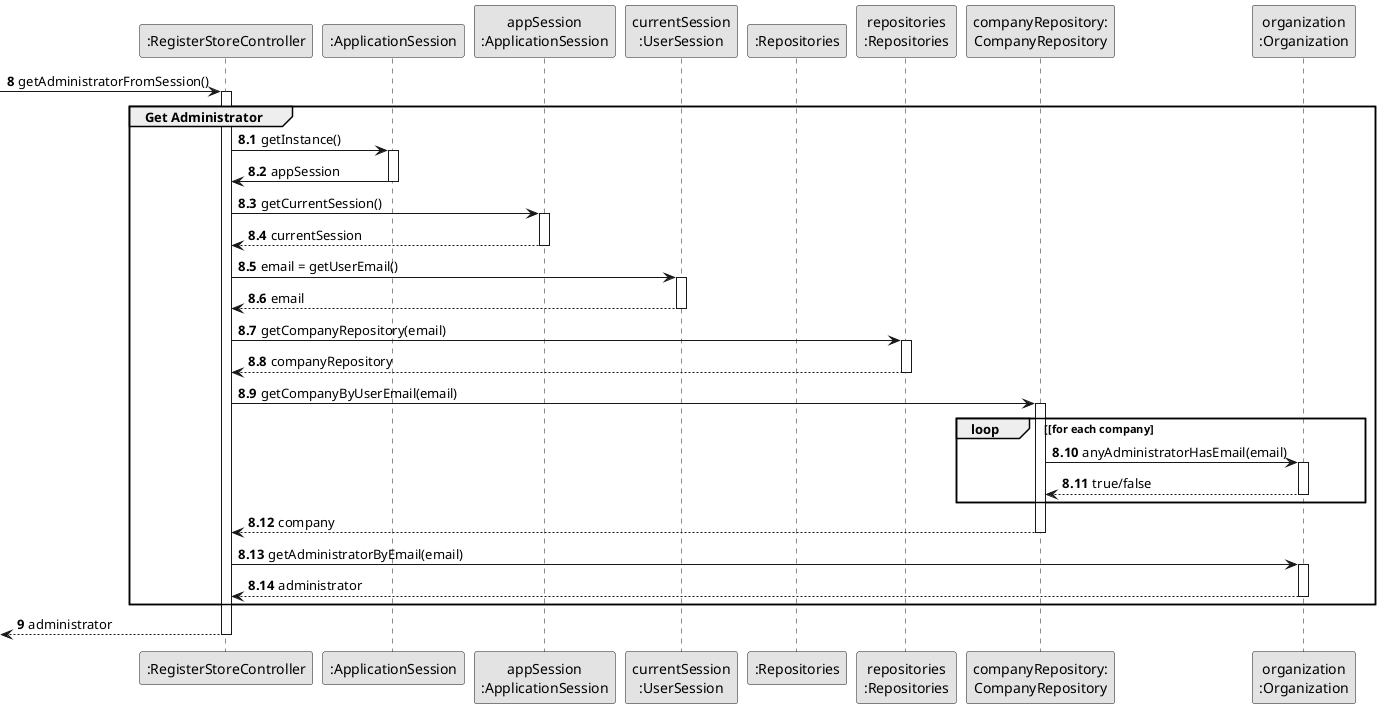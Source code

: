 @startuml
skinparam monochrome true
skinparam packageStyle rectangle
skinparam shadowing false



'hide footbox
participant ":RegisterStoreController" as CTRL
participant ":ApplicationSession" as _APP
participant "appSession\n:ApplicationSession" as APP
participant "currentSession\n:UserSession" as SESSION
participant ":Repositories" as RepositorySingleton
participant "repositories\n:Repositories" as PLAT
participant "companyRepository:\nCompanyRepository" as CompanyRepository
participant "organization\n:Organization" as ORG

autonumber 8
-> CTRL : getAdministratorFromSession()
autonumber 8.1
activate CTRL

    group Get Administrator
        CTRL -> _APP: getInstance()
        activate _APP
            _APP -> CTRL: appSession
        deactivate _APP

        CTRL -> APP: getCurrentSession()
        activate APP

            APP --> CTRL: currentSession
        deactivate APP

        CTRL -> SESSION: email = getUserEmail()
        activate SESSION

            SESSION --> CTRL: email
        deactivate SESSION

        CTRL -> PLAT: getCompanyRepository(email)
        activate PLAT

            PLAT --> CTRL: companyRepository
        deactivate PLAT

        CTRL -> CompanyRepository: getCompanyByUserEmail(email)
        activate CompanyRepository

            loop [for each company
                CompanyRepository -> ORG : anyAdministratorHasEmail(email)
                activate ORG

                     ORG --> CompanyRepository : true/false
                deactivate ORG
            end

            CompanyRepository --> CTRL : company

        deactivate CompanyRepository

        CTRL -> ORG: getAdministratorByEmail(email)
        activate ORG

            ORG --> CTRL : administrator
        deactivate ORG
    end
    autonumber 9
    <-- CTRL : administrator
deactivate CTRL

@enduml